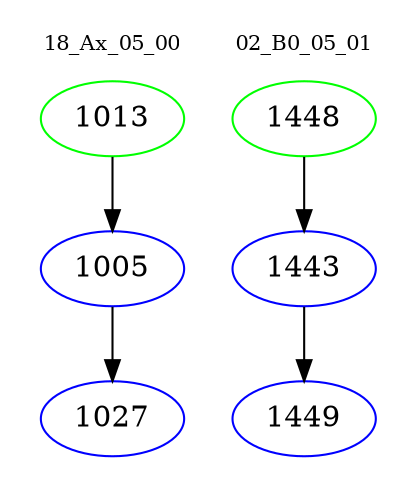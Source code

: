 digraph{
subgraph cluster_0 {
color = white
label = "18_Ax_05_00";
fontsize=10;
T0_1013 [label="1013", color="green"]
T0_1013 -> T0_1005 [color="black"]
T0_1005 [label="1005", color="blue"]
T0_1005 -> T0_1027 [color="black"]
T0_1027 [label="1027", color="blue"]
}
subgraph cluster_1 {
color = white
label = "02_B0_05_01";
fontsize=10;
T1_1448 [label="1448", color="green"]
T1_1448 -> T1_1443 [color="black"]
T1_1443 [label="1443", color="blue"]
T1_1443 -> T1_1449 [color="black"]
T1_1449 [label="1449", color="blue"]
}
}

